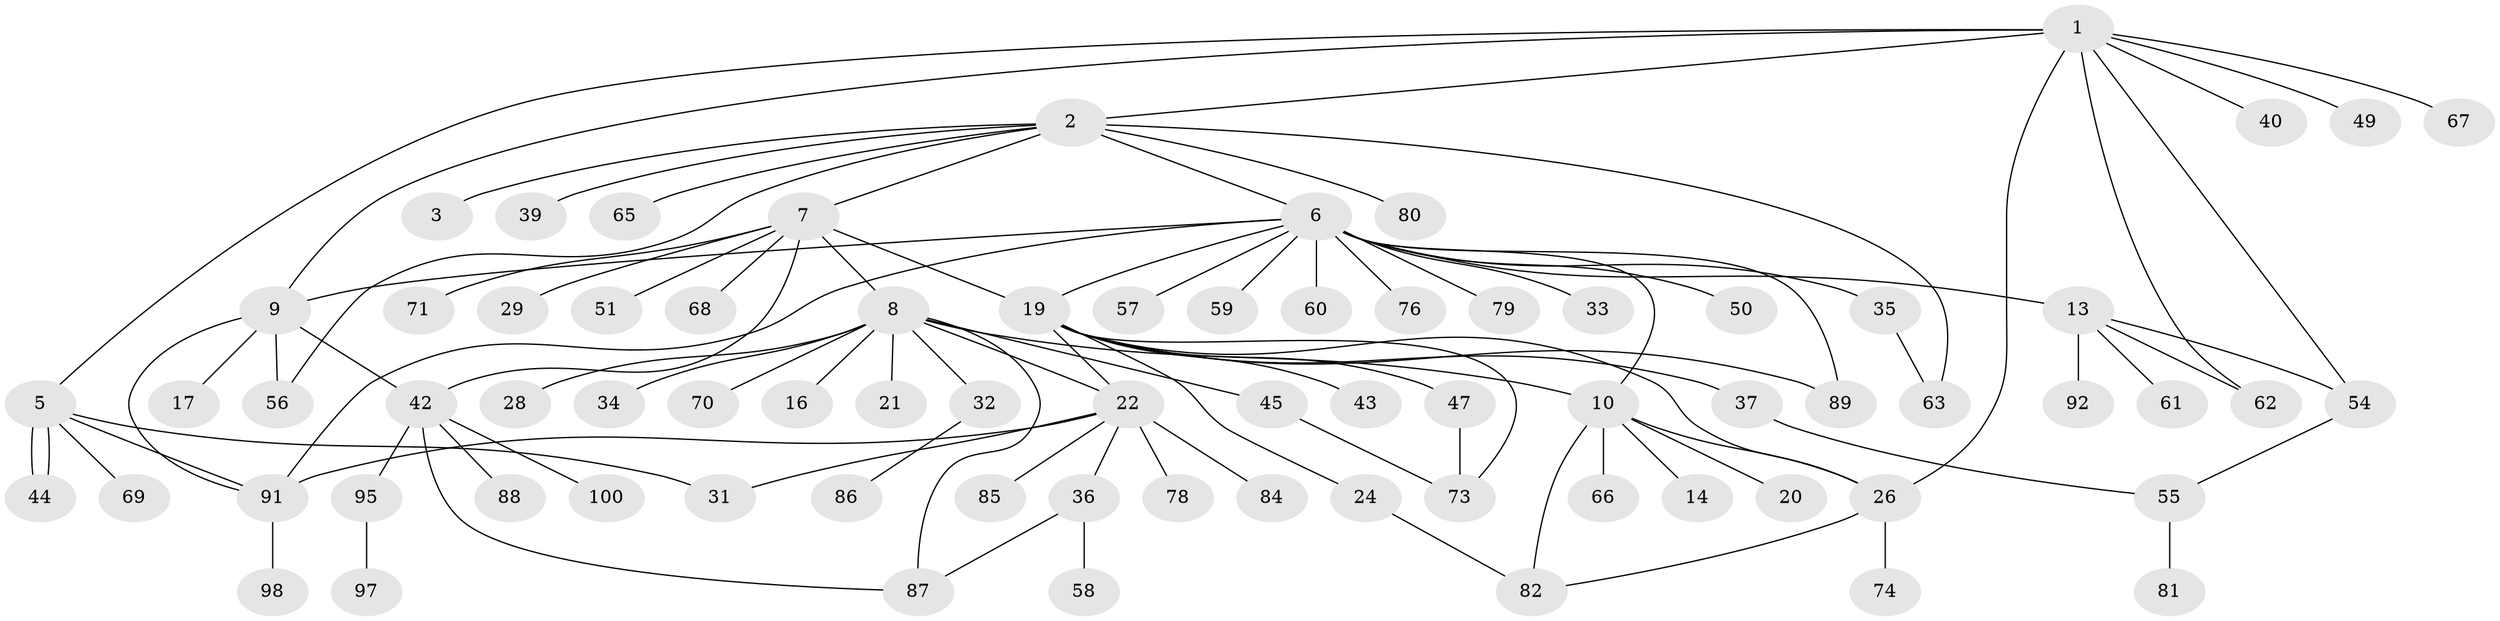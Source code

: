 // original degree distribution, {5: 0.01, 12: 0.02, 1: 0.51, 8: 0.02, 6: 0.02, 17: 0.01, 9: 0.02, 4: 0.09, 2: 0.19, 3: 0.1, 7: 0.01}
// Generated by graph-tools (version 1.1) at 2025/38/02/21/25 10:38:54]
// undirected, 75 vertices, 98 edges
graph export_dot {
graph [start="1"]
  node [color=gray90,style=filled];
  1 [super="+4"];
  2 [super="+25"];
  3;
  5 [super="+12"];
  6 [super="+96"];
  7 [super="+41"];
  8 [super="+18"];
  9 [super="+11"];
  10 [super="+48"];
  13 [super="+15"];
  14 [super="+46"];
  16;
  17;
  19 [super="+23"];
  20;
  21;
  22 [super="+90"];
  24 [super="+27"];
  26 [super="+30"];
  28;
  29;
  31 [super="+83"];
  32;
  33 [super="+99"];
  34 [super="+38"];
  35;
  36 [super="+53"];
  37;
  39;
  40 [super="+52"];
  42 [super="+77"];
  43;
  44;
  45;
  47;
  49;
  50;
  51;
  54;
  55 [super="+64"];
  56;
  57;
  58;
  59 [super="+72"];
  60;
  61;
  62;
  63 [super="+75"];
  65;
  66;
  67;
  68;
  69;
  70;
  71;
  73 [super="+94"];
  74;
  76;
  78;
  79;
  80;
  81;
  82;
  84;
  85;
  86;
  87;
  88;
  89;
  91 [super="+93"];
  92;
  95;
  97;
  98;
  100;
  1 -- 2 [weight=2];
  1 -- 9;
  1 -- 26;
  1 -- 40;
  1 -- 67;
  1 -- 49;
  1 -- 5;
  1 -- 54;
  1 -- 62;
  2 -- 3;
  2 -- 6;
  2 -- 7;
  2 -- 39;
  2 -- 56;
  2 -- 63;
  2 -- 65;
  2 -- 80;
  5 -- 44;
  5 -- 44;
  5 -- 69;
  5 -- 31;
  5 -- 91;
  6 -- 9;
  6 -- 13;
  6 -- 33;
  6 -- 35;
  6 -- 50;
  6 -- 57;
  6 -- 59;
  6 -- 60;
  6 -- 76;
  6 -- 79;
  6 -- 89;
  6 -- 91 [weight=2];
  6 -- 19;
  6 -- 10;
  7 -- 8;
  7 -- 19;
  7 -- 29;
  7 -- 42;
  7 -- 51;
  7 -- 68;
  7 -- 71;
  8 -- 10;
  8 -- 16;
  8 -- 21;
  8 -- 22;
  8 -- 28;
  8 -- 32;
  8 -- 34;
  8 -- 45;
  8 -- 70;
  8 -- 87;
  9 -- 42;
  9 -- 56;
  9 -- 17;
  9 -- 91;
  10 -- 14;
  10 -- 20;
  10 -- 26;
  10 -- 82;
  10 -- 66;
  13 -- 54;
  13 -- 61;
  13 -- 92;
  13 -- 62;
  19 -- 22;
  19 -- 24;
  19 -- 37;
  19 -- 43;
  19 -- 47;
  19 -- 89;
  19 -- 73;
  19 -- 26;
  22 -- 31;
  22 -- 36;
  22 -- 78;
  22 -- 84;
  22 -- 85;
  22 -- 91;
  24 -- 82;
  26 -- 74;
  26 -- 82;
  32 -- 86;
  35 -- 63 [weight=2];
  36 -- 58;
  36 -- 87;
  37 -- 55;
  42 -- 87;
  42 -- 88;
  42 -- 95;
  42 -- 100;
  45 -- 73;
  47 -- 73;
  54 -- 55;
  55 -- 81;
  91 -- 98;
  95 -- 97;
}

